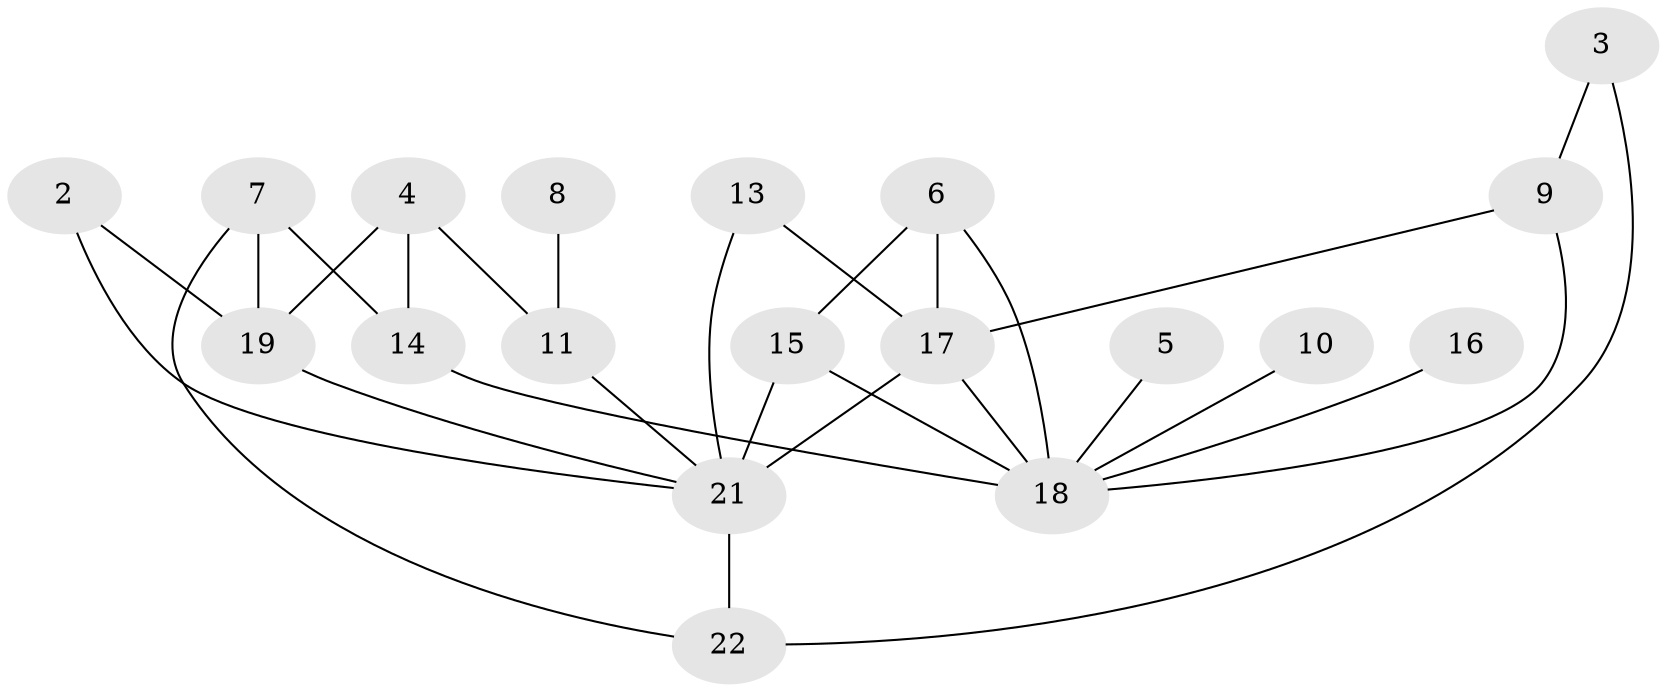// original degree distribution, {3: 0.2676056338028169, 4: 0.14084507042253522, 0: 0.04225352112676056, 1: 0.2112676056338028, 2: 0.28169014084507044, 5: 0.056338028169014086}
// Generated by graph-tools (version 1.1) at 2025/35/03/04/25 23:35:48]
// undirected, 19 vertices, 29 edges
graph export_dot {
  node [color=gray90,style=filled];
  2;
  3;
  4;
  5;
  6;
  7;
  8;
  9;
  10;
  11;
  13;
  14;
  15;
  16;
  17;
  18;
  19;
  21;
  22;
  2 -- 19 [weight=1.0];
  2 -- 21 [weight=2.0];
  3 -- 9 [weight=1.0];
  3 -- 22 [weight=1.0];
  4 -- 11 [weight=1.0];
  4 -- 14 [weight=1.0];
  4 -- 19 [weight=1.0];
  5 -- 18 [weight=1.0];
  6 -- 15 [weight=1.0];
  6 -- 17 [weight=1.0];
  6 -- 18 [weight=1.0];
  7 -- 14 [weight=1.0];
  7 -- 19 [weight=1.0];
  7 -- 22 [weight=1.0];
  8 -- 11 [weight=1.0];
  9 -- 17 [weight=1.0];
  9 -- 18 [weight=1.0];
  10 -- 18 [weight=1.0];
  11 -- 21 [weight=1.0];
  13 -- 17 [weight=1.0];
  13 -- 21 [weight=1.0];
  14 -- 18 [weight=1.0];
  15 -- 18 [weight=1.0];
  15 -- 21 [weight=1.0];
  16 -- 18 [weight=1.0];
  17 -- 18 [weight=2.0];
  17 -- 21 [weight=4.0];
  19 -- 21 [weight=1.0];
  21 -- 22 [weight=3.0];
}
